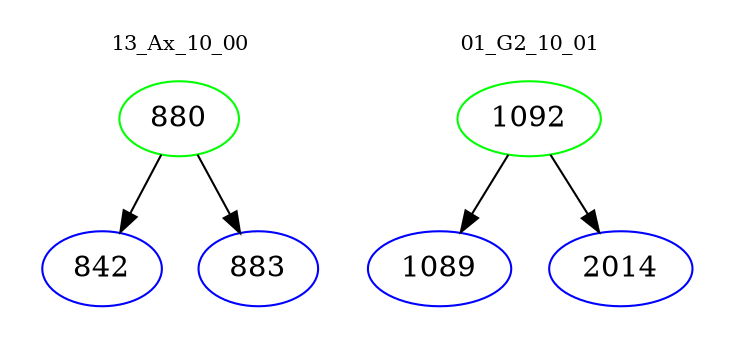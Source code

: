 digraph{
subgraph cluster_0 {
color = white
label = "13_Ax_10_00";
fontsize=10;
T0_880 [label="880", color="green"]
T0_880 -> T0_842 [color="black"]
T0_842 [label="842", color="blue"]
T0_880 -> T0_883 [color="black"]
T0_883 [label="883", color="blue"]
}
subgraph cluster_1 {
color = white
label = "01_G2_10_01";
fontsize=10;
T1_1092 [label="1092", color="green"]
T1_1092 -> T1_1089 [color="black"]
T1_1089 [label="1089", color="blue"]
T1_1092 -> T1_2014 [color="black"]
T1_2014 [label="2014", color="blue"]
}
}
